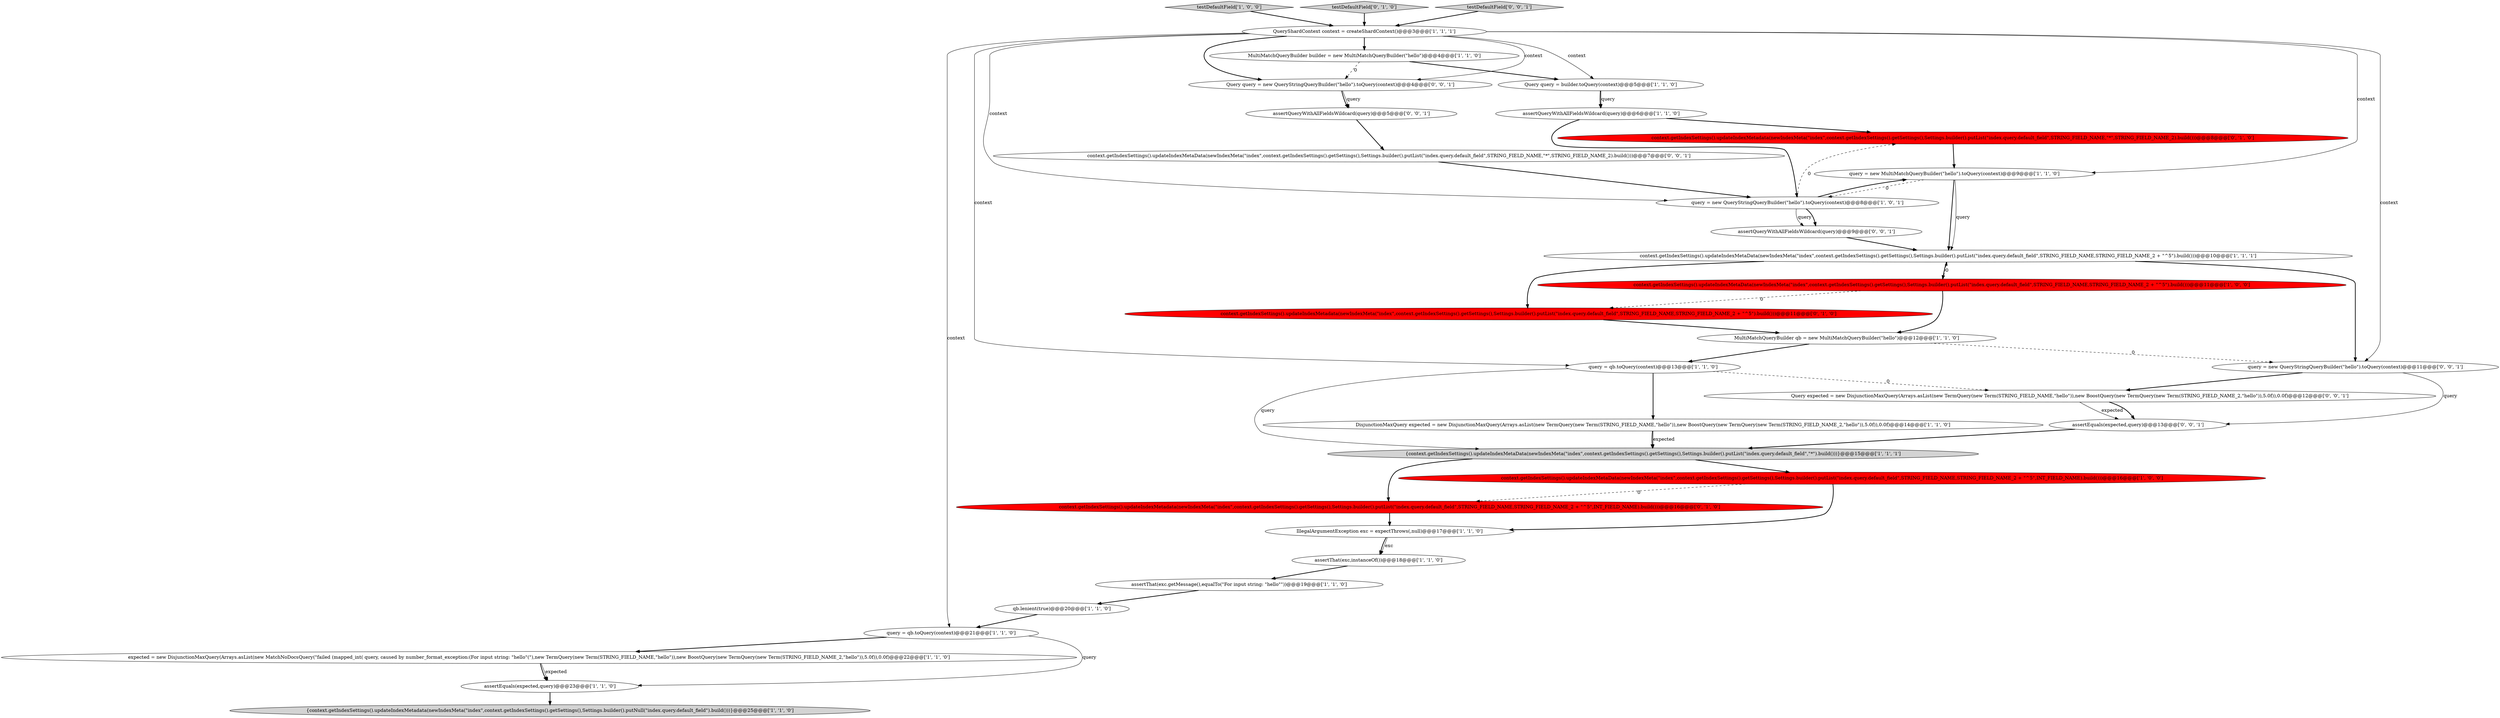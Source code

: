 digraph {
18 [style = filled, label = "context.getIndexSettings().updateIndexMetaData(newIndexMeta(\"index\",context.getIndexSettings().getSettings(),Settings.builder().putList(\"index.query.default_field\",STRING_FIELD_NAME,STRING_FIELD_NAME_2 + \"^5\").build()))@@@10@@@['1', '1', '1']", fillcolor = white, shape = ellipse image = "AAA0AAABBB1BBB"];
8 [style = filled, label = "assertEquals(expected,query)@@@23@@@['1', '1', '0']", fillcolor = white, shape = ellipse image = "AAA0AAABBB1BBB"];
1 [style = filled, label = "Query query = builder.toQuery(context)@@@5@@@['1', '1', '0']", fillcolor = white, shape = ellipse image = "AAA0AAABBB1BBB"];
5 [style = filled, label = "assertThat(exc,instanceOf())@@@18@@@['1', '1', '0']", fillcolor = white, shape = ellipse image = "AAA0AAABBB1BBB"];
11 [style = filled, label = "DisjunctionMaxQuery expected = new DisjunctionMaxQuery(Arrays.asList(new TermQuery(new Term(STRING_FIELD_NAME,\"hello\")),new BoostQuery(new TermQuery(new Term(STRING_FIELD_NAME_2,\"hello\")),5.0f)),0.0f)@@@14@@@['1', '1', '0']", fillcolor = white, shape = ellipse image = "AAA0AAABBB1BBB"];
33 [style = filled, label = "Query expected = new DisjunctionMaxQuery(Arrays.asList(new TermQuery(new Term(STRING_FIELD_NAME,\"hello\")),new BoostQuery(new TermQuery(new Term(STRING_FIELD_NAME_2,\"hello\")),5.0f)),0.0f)@@@12@@@['0', '0', '1']", fillcolor = white, shape = ellipse image = "AAA0AAABBB3BBB"];
15 [style = filled, label = "QueryShardContext context = createShardContext()@@@3@@@['1', '1', '1']", fillcolor = white, shape = ellipse image = "AAA0AAABBB1BBB"];
22 [style = filled, label = "context.getIndexSettings().updateIndexMetadata(newIndexMeta(\"index\",context.getIndexSettings().getSettings(),Settings.builder().putList(\"index.query.default_field\",STRING_FIELD_NAME,STRING_FIELD_NAME_2 + \"^5\",INT_FIELD_NAME).build()))@@@16@@@['0', '1', '0']", fillcolor = red, shape = ellipse image = "AAA1AAABBB2BBB"];
13 [style = filled, label = "qb.lenient(true)@@@20@@@['1', '1', '0']", fillcolor = white, shape = ellipse image = "AAA0AAABBB1BBB"];
16 [style = filled, label = "testDefaultField['1', '0', '0']", fillcolor = lightgray, shape = diamond image = "AAA0AAABBB1BBB"];
21 [style = filled, label = "{context.getIndexSettings().updateIndexMetadata(newIndexMeta(\"index\",context.getIndexSettings().getSettings(),Settings.builder().putNull(\"index.query.default_field\").build()))}@@@25@@@['1', '1', '0']", fillcolor = lightgray, shape = ellipse image = "AAA0AAABBB1BBB"];
27 [style = filled, label = "context.getIndexSettings().updateIndexMetaData(newIndexMeta(\"index\",context.getIndexSettings().getSettings(),Settings.builder().putList(\"index.query.default_field\",STRING_FIELD_NAME,\"*\",STRING_FIELD_NAME_2).build()))@@@7@@@['0', '0', '1']", fillcolor = white, shape = ellipse image = "AAA0AAABBB3BBB"];
0 [style = filled, label = "assertThat(exc.getMessage(),equalTo(\"For input string: \"hello\"\"))@@@19@@@['1', '1', '0']", fillcolor = white, shape = ellipse image = "AAA0AAABBB1BBB"];
31 [style = filled, label = "query = new QueryStringQueryBuilder(\"hello\").toQuery(context)@@@11@@@['0', '0', '1']", fillcolor = white, shape = ellipse image = "AAA0AAABBB3BBB"];
19 [style = filled, label = "IllegalArgumentException exc = expectThrows(,null)@@@17@@@['1', '1', '0']", fillcolor = white, shape = ellipse image = "AAA0AAABBB1BBB"];
17 [style = filled, label = "MultiMatchQueryBuilder qb = new MultiMatchQueryBuilder(\"hello\")@@@12@@@['1', '1', '0']", fillcolor = white, shape = ellipse image = "AAA0AAABBB1BBB"];
25 [style = filled, label = "context.getIndexSettings().updateIndexMetadata(newIndexMeta(\"index\",context.getIndexSettings().getSettings(),Settings.builder().putList(\"index.query.default_field\",STRING_FIELD_NAME,\"*\",STRING_FIELD_NAME_2).build()))@@@8@@@['0', '1', '0']", fillcolor = red, shape = ellipse image = "AAA1AAABBB2BBB"];
2 [style = filled, label = "query = new QueryStringQueryBuilder(\"hello\").toQuery(context)@@@8@@@['1', '0', '1']", fillcolor = white, shape = ellipse image = "AAA0AAABBB1BBB"];
14 [style = filled, label = "query = qb.toQuery(context)@@@13@@@['1', '1', '0']", fillcolor = white, shape = ellipse image = "AAA0AAABBB1BBB"];
10 [style = filled, label = "context.getIndexSettings().updateIndexMetaData(newIndexMeta(\"index\",context.getIndexSettings().getSettings(),Settings.builder().putList(\"index.query.default_field\",STRING_FIELD_NAME,STRING_FIELD_NAME_2 + \"^5\").build()))@@@11@@@['1', '0', '0']", fillcolor = red, shape = ellipse image = "AAA1AAABBB1BBB"];
4 [style = filled, label = "expected = new DisjunctionMaxQuery(Arrays.asList(new MatchNoDocsQuery(\"failed (mapped_int( query, caused by number_format_exception:(For input string: \"hello\"(\"),new TermQuery(new Term(STRING_FIELD_NAME,\"hello\")),new BoostQuery(new TermQuery(new Term(STRING_FIELD_NAME_2,\"hello\")),5.0f)),0.0f)@@@22@@@['1', '1', '0']", fillcolor = white, shape = ellipse image = "AAA0AAABBB1BBB"];
28 [style = filled, label = "Query query = new QueryStringQueryBuilder(\"hello\").toQuery(context)@@@4@@@['0', '0', '1']", fillcolor = white, shape = ellipse image = "AAA0AAABBB3BBB"];
6 [style = filled, label = "{context.getIndexSettings().updateIndexMetaData(newIndexMeta(\"index\",context.getIndexSettings().getSettings(),Settings.builder().putList(\"index.query.default_field\",\"*\").build()))}@@@15@@@['1', '1', '1']", fillcolor = lightgray, shape = ellipse image = "AAA0AAABBB1BBB"];
24 [style = filled, label = "testDefaultField['0', '1', '0']", fillcolor = lightgray, shape = diamond image = "AAA0AAABBB2BBB"];
29 [style = filled, label = "assertEquals(expected,query)@@@13@@@['0', '0', '1']", fillcolor = white, shape = ellipse image = "AAA0AAABBB3BBB"];
12 [style = filled, label = "context.getIndexSettings().updateIndexMetaData(newIndexMeta(\"index\",context.getIndexSettings().getSettings(),Settings.builder().putList(\"index.query.default_field\",STRING_FIELD_NAME,STRING_FIELD_NAME_2 + \"^5\",INT_FIELD_NAME).build()))@@@16@@@['1', '0', '0']", fillcolor = red, shape = ellipse image = "AAA1AAABBB1BBB"];
20 [style = filled, label = "assertQueryWithAllFieldsWildcard(query)@@@6@@@['1', '1', '0']", fillcolor = white, shape = ellipse image = "AAA0AAABBB1BBB"];
30 [style = filled, label = "assertQueryWithAllFieldsWildcard(query)@@@9@@@['0', '0', '1']", fillcolor = white, shape = ellipse image = "AAA0AAABBB3BBB"];
9 [style = filled, label = "MultiMatchQueryBuilder builder = new MultiMatchQueryBuilder(\"hello\")@@@4@@@['1', '1', '0']", fillcolor = white, shape = ellipse image = "AAA0AAABBB1BBB"];
7 [style = filled, label = "query = qb.toQuery(context)@@@21@@@['1', '1', '0']", fillcolor = white, shape = ellipse image = "AAA0AAABBB1BBB"];
23 [style = filled, label = "context.getIndexSettings().updateIndexMetadata(newIndexMeta(\"index\",context.getIndexSettings().getSettings(),Settings.builder().putList(\"index.query.default_field\",STRING_FIELD_NAME,STRING_FIELD_NAME_2 + \"^5\").build()))@@@11@@@['0', '1', '0']", fillcolor = red, shape = ellipse image = "AAA1AAABBB2BBB"];
3 [style = filled, label = "query = new MultiMatchQueryBuilder(\"hello\").toQuery(context)@@@9@@@['1', '1', '0']", fillcolor = white, shape = ellipse image = "AAA0AAABBB1BBB"];
26 [style = filled, label = "assertQueryWithAllFieldsWildcard(query)@@@5@@@['0', '0', '1']", fillcolor = white, shape = ellipse image = "AAA0AAABBB3BBB"];
32 [style = filled, label = "testDefaultField['0', '0', '1']", fillcolor = lightgray, shape = diamond image = "AAA0AAABBB3BBB"];
4->8 [style = solid, label="expected"];
16->15 [style = bold, label=""];
18->31 [style = bold, label=""];
15->28 [style = solid, label="context"];
3->18 [style = solid, label="query"];
15->2 [style = solid, label="context"];
3->2 [style = dashed, label="0"];
0->13 [style = bold, label=""];
18->23 [style = bold, label=""];
2->30 [style = solid, label="query"];
22->19 [style = bold, label=""];
33->29 [style = solid, label="expected"];
6->22 [style = bold, label=""];
2->3 [style = bold, label=""];
11->6 [style = bold, label=""];
9->28 [style = dashed, label="0"];
25->3 [style = bold, label=""];
1->20 [style = bold, label=""];
14->6 [style = solid, label="query"];
28->26 [style = bold, label=""];
10->17 [style = bold, label=""];
7->4 [style = bold, label=""];
28->26 [style = solid, label="query"];
17->31 [style = dashed, label="0"];
14->33 [style = dashed, label="0"];
20->25 [style = bold, label=""];
30->18 [style = bold, label=""];
15->14 [style = solid, label="context"];
3->18 [style = bold, label=""];
20->2 [style = bold, label=""];
33->29 [style = bold, label=""];
19->5 [style = bold, label=""];
15->31 [style = solid, label="context"];
26->27 [style = bold, label=""];
29->6 [style = bold, label=""];
15->7 [style = solid, label="context"];
18->10 [style = bold, label=""];
5->0 [style = bold, label=""];
15->28 [style = bold, label=""];
17->14 [style = bold, label=""];
15->9 [style = bold, label=""];
13->7 [style = bold, label=""];
15->1 [style = solid, label="context"];
31->33 [style = bold, label=""];
15->3 [style = solid, label="context"];
12->22 [style = dashed, label="0"];
32->15 [style = bold, label=""];
2->25 [style = dashed, label="0"];
8->21 [style = bold, label=""];
4->8 [style = bold, label=""];
23->17 [style = bold, label=""];
1->20 [style = solid, label="query"];
19->5 [style = solid, label="exc"];
9->1 [style = bold, label=""];
12->19 [style = bold, label=""];
2->30 [style = bold, label=""];
11->6 [style = solid, label="expected"];
14->11 [style = bold, label=""];
31->29 [style = solid, label="query"];
27->2 [style = bold, label=""];
10->23 [style = dashed, label="0"];
10->18 [style = dashed, label="0"];
7->8 [style = solid, label="query"];
24->15 [style = bold, label=""];
6->12 [style = bold, label=""];
}
